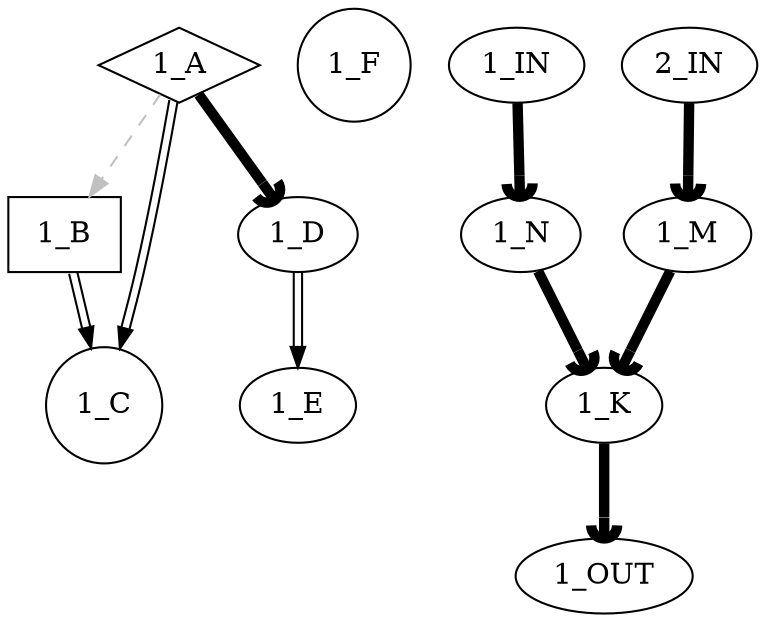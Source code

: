 digraph D {
  "1_A" [shape=diamond]
  "1_B" [shape=box]
  "1_C" [shape=circle]
  "1_F" [shape=circle]

  "1_A" -> "1_B" [style=dashed, color=grey]
  "1_A" -> "1_C" [color="black:invis:black"]
  "1_B" -> "1_C" [color="black:invis:black"]
  "1_D" -> "1_E" [color="black:invis:black"]
  "1_A" -> "1_D" [penwidth=5, arrowhead=curve]
  "1_IN" -> "1_N" [penwidth=5, arrowhead=curve]
  "2_IN" -> "1_M" [penwidth=5, arrowhead=curve]
  "1_K" -> "1_OUT" [penwidth=5, arrowhead=curve]
  "1_N" -> "1_K" [penwidth=5, arrowhead=curve]
  "1_M" -> "1_K" [penwidth=5, arrowhead=curve]
}

